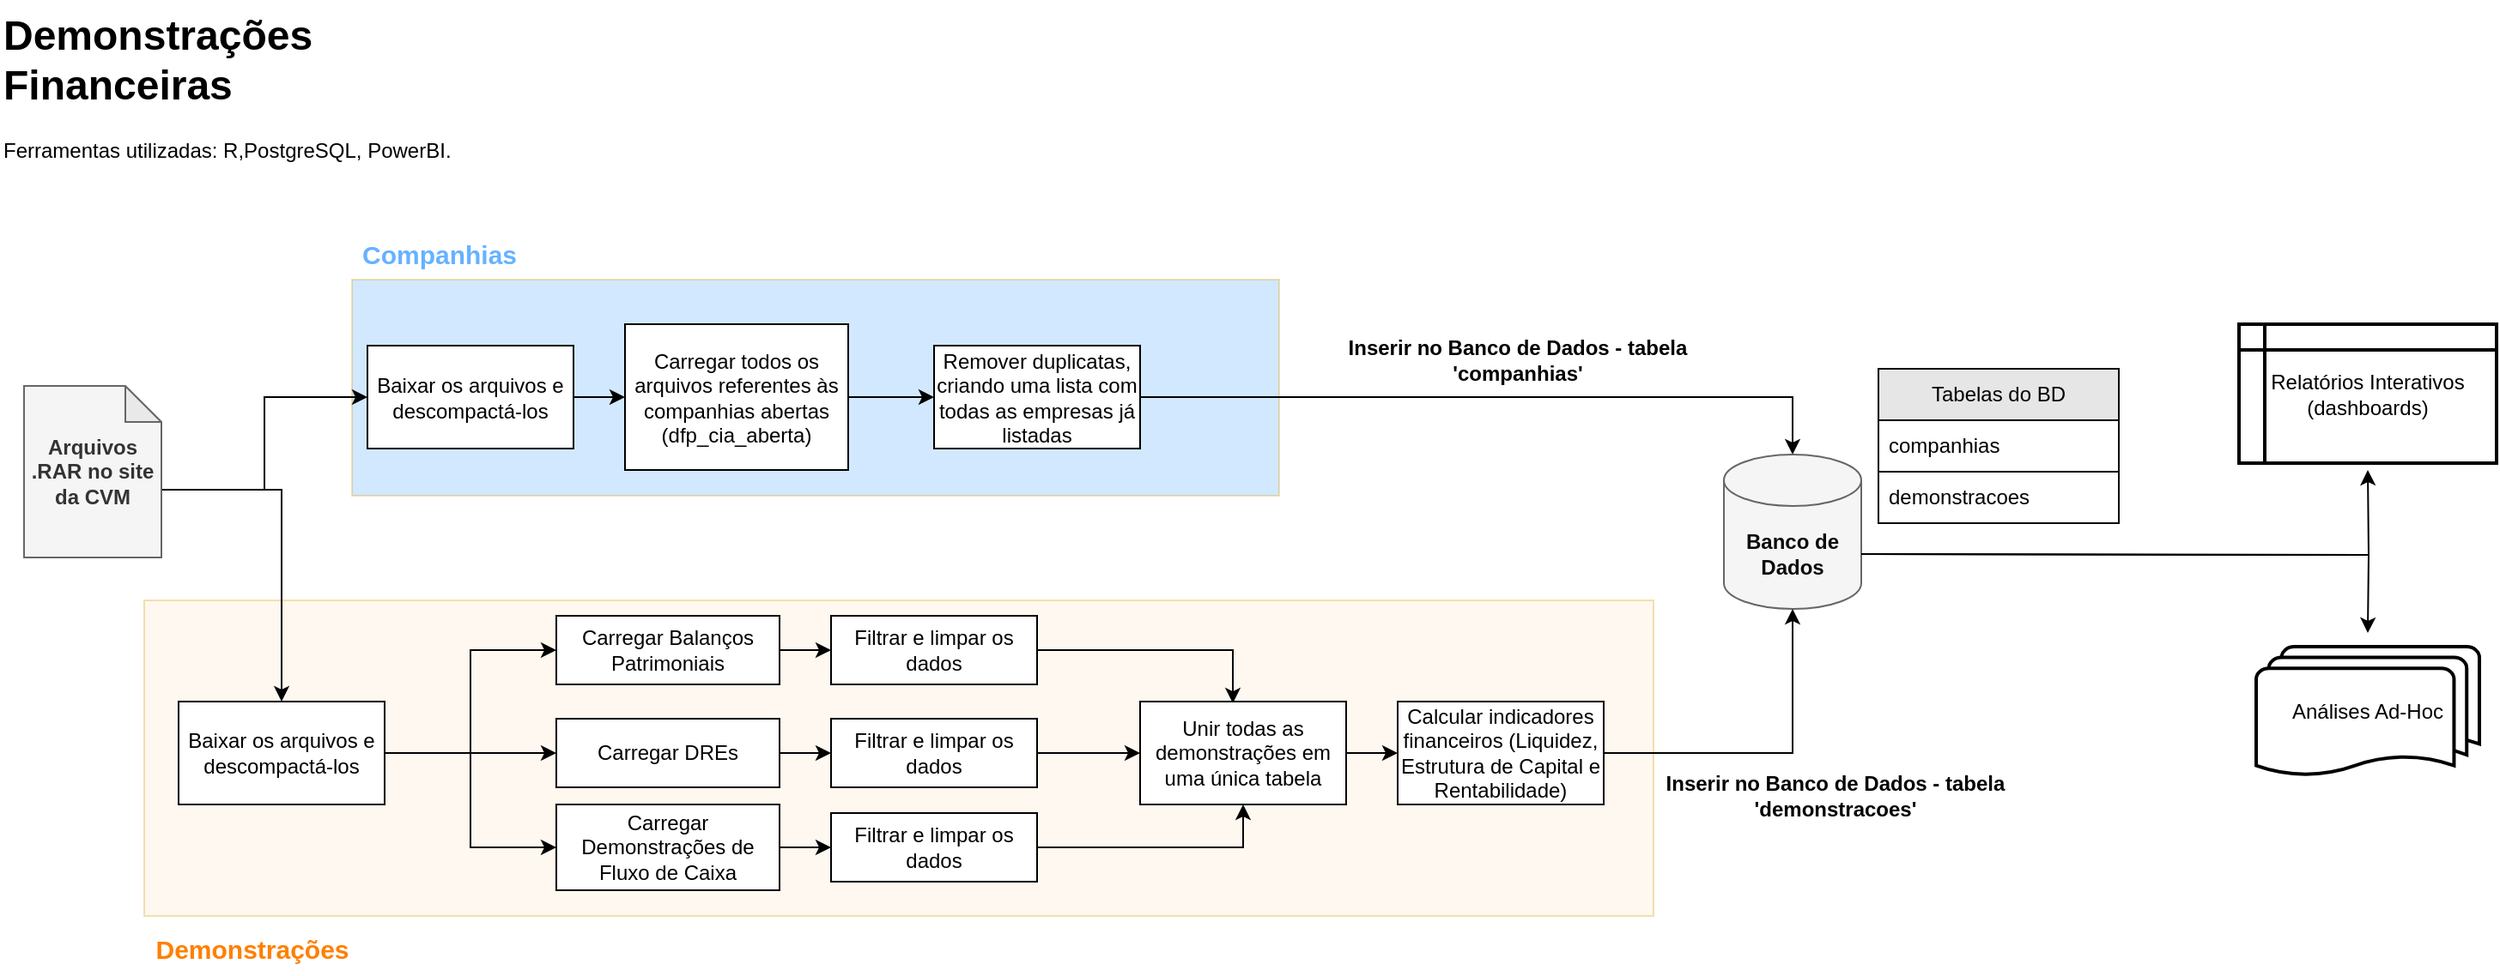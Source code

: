 <mxfile version="24.4.8" type="device">
  <diagram name="Página-1" id="Kj-l54VVts99x-T9ZCAx">
    <mxGraphModel dx="880" dy="434" grid="0" gridSize="10" guides="1" tooltips="1" connect="1" arrows="1" fold="1" page="1" pageScale="1" pageWidth="509" pageHeight="650" background="#FFFFFF" math="0" shadow="0">
      <root>
        <mxCell id="0" />
        <mxCell id="1" parent="0" />
        <mxCell id="hUrVYdN8rmowNbnYmtl_-83" value="" style="rounded=0;whiteSpace=wrap;html=1;fillColor=#66B2FF;strokeColor=#d79b00;fillStyle=solid;opacity=30;" parent="1" vertex="1">
          <mxGeometry x="235" y="190" width="540" height="126" as="geometry" />
        </mxCell>
        <mxCell id="hUrVYdN8rmowNbnYmtl_-81" value="" style="rounded=0;whiteSpace=wrap;html=1;fillColor=#ffe6cc;strokeColor=#d79b00;fillStyle=solid;opacity=30;" parent="1" vertex="1">
          <mxGeometry x="114" y="377" width="879" height="184" as="geometry" />
        </mxCell>
        <mxCell id="hUrVYdN8rmowNbnYmtl_-62" style="edgeStyle=orthogonalEdgeStyle;rounded=0;orthogonalLoop=1;jettySize=auto;html=1;exitX=0;exitY=0;exitDx=80;exitDy=60.5;exitPerimeter=0;entryX=0;entryY=0.5;entryDx=0;entryDy=0;curved=0;" parent="1" source="hUrVYdN8rmowNbnYmtl_-1" target="hUrVYdN8rmowNbnYmtl_-3" edge="1">
          <mxGeometry relative="1" as="geometry" />
        </mxCell>
        <mxCell id="hUrVYdN8rmowNbnYmtl_-84" style="edgeStyle=orthogonalEdgeStyle;orthogonalLoop=1;jettySize=auto;html=1;exitX=0;exitY=0;exitDx=80;exitDy=60.5;exitPerimeter=0;entryX=0.5;entryY=0;entryDx=0;entryDy=0;rounded=0;curved=0;" parent="1" source="hUrVYdN8rmowNbnYmtl_-1" target="hUrVYdN8rmowNbnYmtl_-16" edge="1">
          <mxGeometry relative="1" as="geometry" />
        </mxCell>
        <mxCell id="hUrVYdN8rmowNbnYmtl_-1" value="&lt;b&gt;Arquivos .RAR no site da CVM&lt;/b&gt;" style="shape=note;whiteSpace=wrap;html=1;backgroundOutline=1;darkOpacity=0.05;size=21;rounded=0;fillColor=#f5f5f5;strokeColor=#666666;fontColor=#333333;" parent="1" vertex="1">
          <mxGeometry x="44" y="252" width="80" height="100" as="geometry" />
        </mxCell>
        <mxCell id="hUrVYdN8rmowNbnYmtl_-6" style="edgeStyle=orthogonalEdgeStyle;rounded=0;orthogonalLoop=1;jettySize=auto;html=1;exitX=1;exitY=0.5;exitDx=0;exitDy=0;" parent="1" source="hUrVYdN8rmowNbnYmtl_-3" target="hUrVYdN8rmowNbnYmtl_-7" edge="1">
          <mxGeometry relative="1" as="geometry">
            <mxPoint x="384" y="271" as="targetPoint" />
          </mxGeometry>
        </mxCell>
        <mxCell id="hUrVYdN8rmowNbnYmtl_-3" value="Baixar os arquivos e descompactá-los" style="rounded=0;whiteSpace=wrap;html=1;" parent="1" vertex="1">
          <mxGeometry x="244" y="228.5" width="120" height="60" as="geometry" />
        </mxCell>
        <mxCell id="hUrVYdN8rmowNbnYmtl_-8" style="edgeStyle=orthogonalEdgeStyle;rounded=0;orthogonalLoop=1;jettySize=auto;html=1;exitX=1;exitY=0.5;exitDx=0;exitDy=0;entryX=0;entryY=0.5;entryDx=0;entryDy=0;" parent="1" source="hUrVYdN8rmowNbnYmtl_-7" target="hUrVYdN8rmowNbnYmtl_-9" edge="1">
          <mxGeometry relative="1" as="geometry">
            <mxPoint x="564" y="271" as="targetPoint" />
          </mxGeometry>
        </mxCell>
        <mxCell id="hUrVYdN8rmowNbnYmtl_-7" value="Carregar todos os arquivos referentes às companhias abertas (dfp_cia_aberta)" style="rounded=0;whiteSpace=wrap;html=1;" parent="1" vertex="1">
          <mxGeometry x="394" y="216" width="130" height="85" as="geometry" />
        </mxCell>
        <mxCell id="hUrVYdN8rmowNbnYmtl_-11" style="edgeStyle=orthogonalEdgeStyle;rounded=0;orthogonalLoop=1;jettySize=auto;html=1;exitX=1;exitY=0.5;exitDx=0;exitDy=0;" parent="1" source="hUrVYdN8rmowNbnYmtl_-9" edge="1">
          <mxGeometry relative="1" as="geometry">
            <mxPoint x="684" y="271" as="targetPoint" />
          </mxGeometry>
        </mxCell>
        <mxCell id="hUrVYdN8rmowNbnYmtl_-45" style="edgeStyle=orthogonalEdgeStyle;rounded=0;orthogonalLoop=1;jettySize=auto;html=1;exitX=1;exitY=0.5;exitDx=0;exitDy=0;" parent="1" source="hUrVYdN8rmowNbnYmtl_-9" target="hUrVYdN8rmowNbnYmtl_-13" edge="1">
          <mxGeometry relative="1" as="geometry" />
        </mxCell>
        <mxCell id="hUrVYdN8rmowNbnYmtl_-9" value="Remover duplicatas, criando uma lista com todas as empresas já listadas" style="rounded=0;whiteSpace=wrap;html=1;" parent="1" vertex="1">
          <mxGeometry x="574" y="228.5" width="120" height="60" as="geometry" />
        </mxCell>
        <mxCell id="hUrVYdN8rmowNbnYmtl_-60" style="edgeStyle=orthogonalEdgeStyle;rounded=0;orthogonalLoop=1;jettySize=auto;html=1;exitX=1;exitY=0.5;exitDx=0;exitDy=0;exitPerimeter=0;" parent="1" edge="1">
          <mxGeometry relative="1" as="geometry">
            <mxPoint x="1117" y="350" as="sourcePoint" />
            <mxPoint x="1409" y="301" as="targetPoint" />
          </mxGeometry>
        </mxCell>
        <mxCell id="hUrVYdN8rmowNbnYmtl_-13" value="&lt;font size=&quot;1&quot; color=&quot;#0a0a0a&quot;&gt;&lt;b style=&quot;font-size: 12px;&quot;&gt;Banco de Dados&lt;/b&gt;&lt;/font&gt;" style="shape=cylinder3;whiteSpace=wrap;html=1;boundedLbl=1;backgroundOutline=1;size=15;rounded=0;fillColor=#f5f5f5;fontColor=#333333;strokeColor=#666666;" parent="1" vertex="1">
          <mxGeometry x="1034" y="292" width="80" height="90" as="geometry" />
        </mxCell>
        <mxCell id="hUrVYdN8rmowNbnYmtl_-18" style="edgeStyle=orthogonalEdgeStyle;rounded=0;orthogonalLoop=1;jettySize=auto;html=1;exitX=1;exitY=0.5;exitDx=0;exitDy=0;" parent="1" source="hUrVYdN8rmowNbnYmtl_-16" target="hUrVYdN8rmowNbnYmtl_-19" edge="1">
          <mxGeometry relative="1" as="geometry">
            <mxPoint x="374" y="406" as="targetPoint" />
            <Array as="points">
              <mxPoint x="304" y="466" />
              <mxPoint x="304" y="406" />
            </Array>
          </mxGeometry>
        </mxCell>
        <mxCell id="hUrVYdN8rmowNbnYmtl_-26" style="edgeStyle=orthogonalEdgeStyle;rounded=0;orthogonalLoop=1;jettySize=auto;html=1;entryX=0;entryY=0.5;entryDx=0;entryDy=0;" parent="1" source="hUrVYdN8rmowNbnYmtl_-16" target="hUrVYdN8rmowNbnYmtl_-23" edge="1">
          <mxGeometry relative="1" as="geometry" />
        </mxCell>
        <mxCell id="hUrVYdN8rmowNbnYmtl_-27" style="edgeStyle=orthogonalEdgeStyle;rounded=0;orthogonalLoop=1;jettySize=auto;html=1;exitX=1;exitY=0.5;exitDx=0;exitDy=0;entryX=0;entryY=0.5;entryDx=0;entryDy=0;" parent="1" source="hUrVYdN8rmowNbnYmtl_-16" target="hUrVYdN8rmowNbnYmtl_-22" edge="1">
          <mxGeometry relative="1" as="geometry" />
        </mxCell>
        <mxCell id="hUrVYdN8rmowNbnYmtl_-16" value="Baixar os arquivos e descompactá-los" style="rounded=0;whiteSpace=wrap;html=1;" parent="1" vertex="1">
          <mxGeometry x="134" y="436" width="120" height="60" as="geometry" />
        </mxCell>
        <mxCell id="hUrVYdN8rmowNbnYmtl_-28" style="edgeStyle=orthogonalEdgeStyle;rounded=0;orthogonalLoop=1;jettySize=auto;html=1;exitX=1;exitY=0.5;exitDx=0;exitDy=0;" parent="1" source="hUrVYdN8rmowNbnYmtl_-19" target="hUrVYdN8rmowNbnYmtl_-29" edge="1">
          <mxGeometry relative="1" as="geometry">
            <mxPoint x="524" y="406" as="targetPoint" />
          </mxGeometry>
        </mxCell>
        <mxCell id="hUrVYdN8rmowNbnYmtl_-19" value="Carregar Balanços Patrimoniais" style="rounded=0;whiteSpace=wrap;html=1;" parent="1" vertex="1">
          <mxGeometry x="354" y="386" width="130" height="40" as="geometry" />
        </mxCell>
        <mxCell id="hUrVYdN8rmowNbnYmtl_-35" style="edgeStyle=orthogonalEdgeStyle;rounded=0;orthogonalLoop=1;jettySize=auto;html=1;exitX=1;exitY=0.5;exitDx=0;exitDy=0;entryX=0;entryY=0.5;entryDx=0;entryDy=0;" parent="1" source="hUrVYdN8rmowNbnYmtl_-22" target="hUrVYdN8rmowNbnYmtl_-33" edge="1">
          <mxGeometry relative="1" as="geometry" />
        </mxCell>
        <mxCell id="hUrVYdN8rmowNbnYmtl_-22" value="Carregar DREs" style="rounded=0;whiteSpace=wrap;html=1;" parent="1" vertex="1">
          <mxGeometry x="354" y="446" width="130" height="40" as="geometry" />
        </mxCell>
        <mxCell id="hUrVYdN8rmowNbnYmtl_-39" style="edgeStyle=orthogonalEdgeStyle;rounded=0;orthogonalLoop=1;jettySize=auto;html=1;exitX=1;exitY=0.5;exitDx=0;exitDy=0;entryX=0;entryY=0.5;entryDx=0;entryDy=0;" parent="1" source="hUrVYdN8rmowNbnYmtl_-23" target="hUrVYdN8rmowNbnYmtl_-37" edge="1">
          <mxGeometry relative="1" as="geometry" />
        </mxCell>
        <mxCell id="hUrVYdN8rmowNbnYmtl_-23" value="Carregar Demonstrações de Fluxo de Caixa" style="rounded=0;whiteSpace=wrap;html=1;" parent="1" vertex="1">
          <mxGeometry x="354" y="496" width="130" height="50" as="geometry" />
        </mxCell>
        <mxCell id="hUrVYdN8rmowNbnYmtl_-30" style="edgeStyle=orthogonalEdgeStyle;rounded=0;orthogonalLoop=1;jettySize=auto;html=1;exitX=1;exitY=0.5;exitDx=0;exitDy=0;entryX=0.45;entryY=0.017;entryDx=0;entryDy=0;entryPerimeter=0;" parent="1" source="hUrVYdN8rmowNbnYmtl_-29" target="hUrVYdN8rmowNbnYmtl_-41" edge="1">
          <mxGeometry relative="1" as="geometry">
            <mxPoint x="664" y="406" as="targetPoint" />
          </mxGeometry>
        </mxCell>
        <mxCell id="hUrVYdN8rmowNbnYmtl_-29" value="Filtrar e limpar os dados" style="rounded=0;whiteSpace=wrap;html=1;" parent="1" vertex="1">
          <mxGeometry x="514" y="386" width="120" height="40" as="geometry" />
        </mxCell>
        <mxCell id="hUrVYdN8rmowNbnYmtl_-32" style="edgeStyle=orthogonalEdgeStyle;rounded=0;orthogonalLoop=1;jettySize=auto;html=1;exitX=1;exitY=0.5;exitDx=0;exitDy=0;entryX=0;entryY=0.5;entryDx=0;entryDy=0;" parent="1" source="hUrVYdN8rmowNbnYmtl_-33" target="hUrVYdN8rmowNbnYmtl_-41" edge="1">
          <mxGeometry relative="1" as="geometry">
            <mxPoint x="664" y="466" as="targetPoint" />
          </mxGeometry>
        </mxCell>
        <mxCell id="hUrVYdN8rmowNbnYmtl_-33" value="Filtrar e limpar os dados" style="rounded=0;whiteSpace=wrap;html=1;" parent="1" vertex="1">
          <mxGeometry x="514" y="446" width="120" height="40" as="geometry" />
        </mxCell>
        <mxCell id="hUrVYdN8rmowNbnYmtl_-36" style="edgeStyle=orthogonalEdgeStyle;rounded=0;orthogonalLoop=1;jettySize=auto;html=1;exitX=1;exitY=0.5;exitDx=0;exitDy=0;entryX=0.5;entryY=1;entryDx=0;entryDy=0;" parent="1" source="hUrVYdN8rmowNbnYmtl_-37" target="hUrVYdN8rmowNbnYmtl_-41" edge="1">
          <mxGeometry relative="1" as="geometry">
            <mxPoint x="664" y="521" as="targetPoint" />
          </mxGeometry>
        </mxCell>
        <mxCell id="hUrVYdN8rmowNbnYmtl_-37" value="Filtrar e limpar os dados" style="rounded=0;whiteSpace=wrap;html=1;" parent="1" vertex="1">
          <mxGeometry x="514" y="501" width="120" height="40" as="geometry" />
        </mxCell>
        <mxCell id="hUrVYdN8rmowNbnYmtl_-42" style="edgeStyle=orthogonalEdgeStyle;rounded=0;orthogonalLoop=1;jettySize=auto;html=1;exitX=1;exitY=0.5;exitDx=0;exitDy=0;" parent="1" source="hUrVYdN8rmowNbnYmtl_-41" target="hUrVYdN8rmowNbnYmtl_-43" edge="1">
          <mxGeometry relative="1" as="geometry">
            <mxPoint x="854" y="466" as="targetPoint" />
          </mxGeometry>
        </mxCell>
        <mxCell id="hUrVYdN8rmowNbnYmtl_-41" value="Unir todas as demonstrações em uma única tabela" style="rounded=0;whiteSpace=wrap;html=1;" parent="1" vertex="1">
          <mxGeometry x="694" y="436" width="120" height="60" as="geometry" />
        </mxCell>
        <mxCell id="hUrVYdN8rmowNbnYmtl_-43" value="Calcular indicadores financeiros (Liquidez, Estrutura de Capital e Rentabilidade)" style="rounded=0;whiteSpace=wrap;html=1;" parent="1" vertex="1">
          <mxGeometry x="844" y="436" width="120" height="60" as="geometry" />
        </mxCell>
        <mxCell id="hUrVYdN8rmowNbnYmtl_-47" style="edgeStyle=orthogonalEdgeStyle;rounded=0;orthogonalLoop=1;jettySize=auto;html=1;exitX=1;exitY=0.5;exitDx=0;exitDy=0;entryX=0.5;entryY=1;entryDx=0;entryDy=0;entryPerimeter=0;" parent="1" source="hUrVYdN8rmowNbnYmtl_-43" target="hUrVYdN8rmowNbnYmtl_-13" edge="1">
          <mxGeometry relative="1" as="geometry" />
        </mxCell>
        <mxCell id="hUrVYdN8rmowNbnYmtl_-48" value="Tabelas do BD" style="swimlane;fontStyle=0;childLayout=stackLayout;horizontal=1;startSize=30;horizontalStack=0;resizeParent=1;resizeParentMax=0;resizeLast=0;collapsible=1;marginBottom=0;whiteSpace=wrap;html=1;rounded=0;fillColor=#E6E6E6;" parent="1" vertex="1">
          <mxGeometry x="1124" y="242" width="140" height="90" as="geometry" />
        </mxCell>
        <mxCell id="hUrVYdN8rmowNbnYmtl_-49" value="companhias" style="text;strokeColor=default;fillColor=#FFFFFF;align=left;verticalAlign=middle;spacingLeft=4;spacingRight=4;overflow=hidden;points=[[0,0.5],[1,0.5]];portConstraint=eastwest;rotatable=0;whiteSpace=wrap;html=1;rounded=0;" parent="hUrVYdN8rmowNbnYmtl_-48" vertex="1">
          <mxGeometry y="30" width="140" height="30" as="geometry" />
        </mxCell>
        <mxCell id="hUrVYdN8rmowNbnYmtl_-50" value="demonstracoes" style="text;strokeColor=default;fillColor=default;align=left;verticalAlign=middle;spacingLeft=4;spacingRight=4;overflow=hidden;points=[[0,0.5],[1,0.5]];portConstraint=eastwest;rotatable=0;whiteSpace=wrap;html=1;rounded=0;" parent="hUrVYdN8rmowNbnYmtl_-48" vertex="1">
          <mxGeometry y="60" width="140" height="30" as="geometry" />
        </mxCell>
        <mxCell id="hUrVYdN8rmowNbnYmtl_-52" value="&lt;b&gt;Inserir no Banco de Dados - tabela &#39;companhias&#39;&lt;/b&gt;" style="text;html=1;align=center;verticalAlign=middle;whiteSpace=wrap;rounded=0;" parent="1" vertex="1">
          <mxGeometry x="794" y="222" width="240" height="30" as="geometry" />
        </mxCell>
        <mxCell id="hUrVYdN8rmowNbnYmtl_-53" value="&lt;b&gt;Inserir no Banco de Dados - tabela &#39;demonstracoes&#39;&lt;/b&gt;" style="text;html=1;align=center;verticalAlign=middle;whiteSpace=wrap;rounded=0;" parent="1" vertex="1">
          <mxGeometry x="979" y="476" width="240" height="30" as="geometry" />
        </mxCell>
        <mxCell id="hUrVYdN8rmowNbnYmtl_-56" value="Análises Ad-Hoc" style="strokeWidth=2;html=1;shape=mxgraph.flowchart.multi-document;whiteSpace=wrap;rounded=0;align=center;" parent="1" vertex="1">
          <mxGeometry x="1344" y="404" width="130" height="76" as="geometry" />
        </mxCell>
        <mxCell id="hUrVYdN8rmowNbnYmtl_-57" value="Relatórios Interativos (dashboards)" style="shape=internalStorage;whiteSpace=wrap;html=1;dx=15;dy=15;rounded=0;arcSize=8;strokeWidth=2;" parent="1" vertex="1">
          <mxGeometry x="1334" y="216" width="150" height="81" as="geometry" />
        </mxCell>
        <mxCell id="hUrVYdN8rmowNbnYmtl_-59" style="edgeStyle=orthogonalEdgeStyle;rounded=0;orthogonalLoop=1;jettySize=auto;html=1;exitX=1;exitY=0;exitDx=0;exitDy=60;exitPerimeter=0;entryX=0.5;entryY=0;entryDx=0;entryDy=0;entryPerimeter=0;" parent="1" edge="1">
          <mxGeometry relative="1" as="geometry">
            <mxPoint x="1114" y="350" as="sourcePoint" />
            <mxPoint x="1409" y="396" as="targetPoint" />
          </mxGeometry>
        </mxCell>
        <mxCell id="hUrVYdN8rmowNbnYmtl_-75" value="&lt;b&gt;&lt;font color=&quot;#66b2ff&quot; style=&quot;font-size: 15px;&quot;&gt;Companhias&lt;/font&gt;&lt;/b&gt;" style="text;html=1;align=center;verticalAlign=middle;whiteSpace=wrap;rounded=0;" parent="1" vertex="1">
          <mxGeometry x="256" y="160" width="60" height="30" as="geometry" />
        </mxCell>
        <mxCell id="hUrVYdN8rmowNbnYmtl_-77" value="&lt;b&gt;&lt;font color=&quot;#ff8000&quot; style=&quot;font-size: 15px;&quot;&gt;Demonstrações&lt;/font&gt;&lt;/b&gt;" style="text;html=1;align=center;verticalAlign=middle;whiteSpace=wrap;rounded=0;" parent="1" vertex="1">
          <mxGeometry x="147" y="565" width="60" height="30" as="geometry" />
        </mxCell>
        <mxCell id="hUrVYdN8rmowNbnYmtl_-87" value="&lt;h1 style=&quot;margin-top: 0px;&quot;&gt;Demonstrações Financeiras&lt;/h1&gt;&lt;p&gt;Ferramentas utilizadas: R,PostgreSQL, PowerBI.&lt;/p&gt;" style="text;html=1;whiteSpace=wrap;overflow=hidden;rounded=0;" parent="1" vertex="1">
          <mxGeometry x="30" y="27" width="301" height="120" as="geometry" />
        </mxCell>
      </root>
    </mxGraphModel>
  </diagram>
</mxfile>
